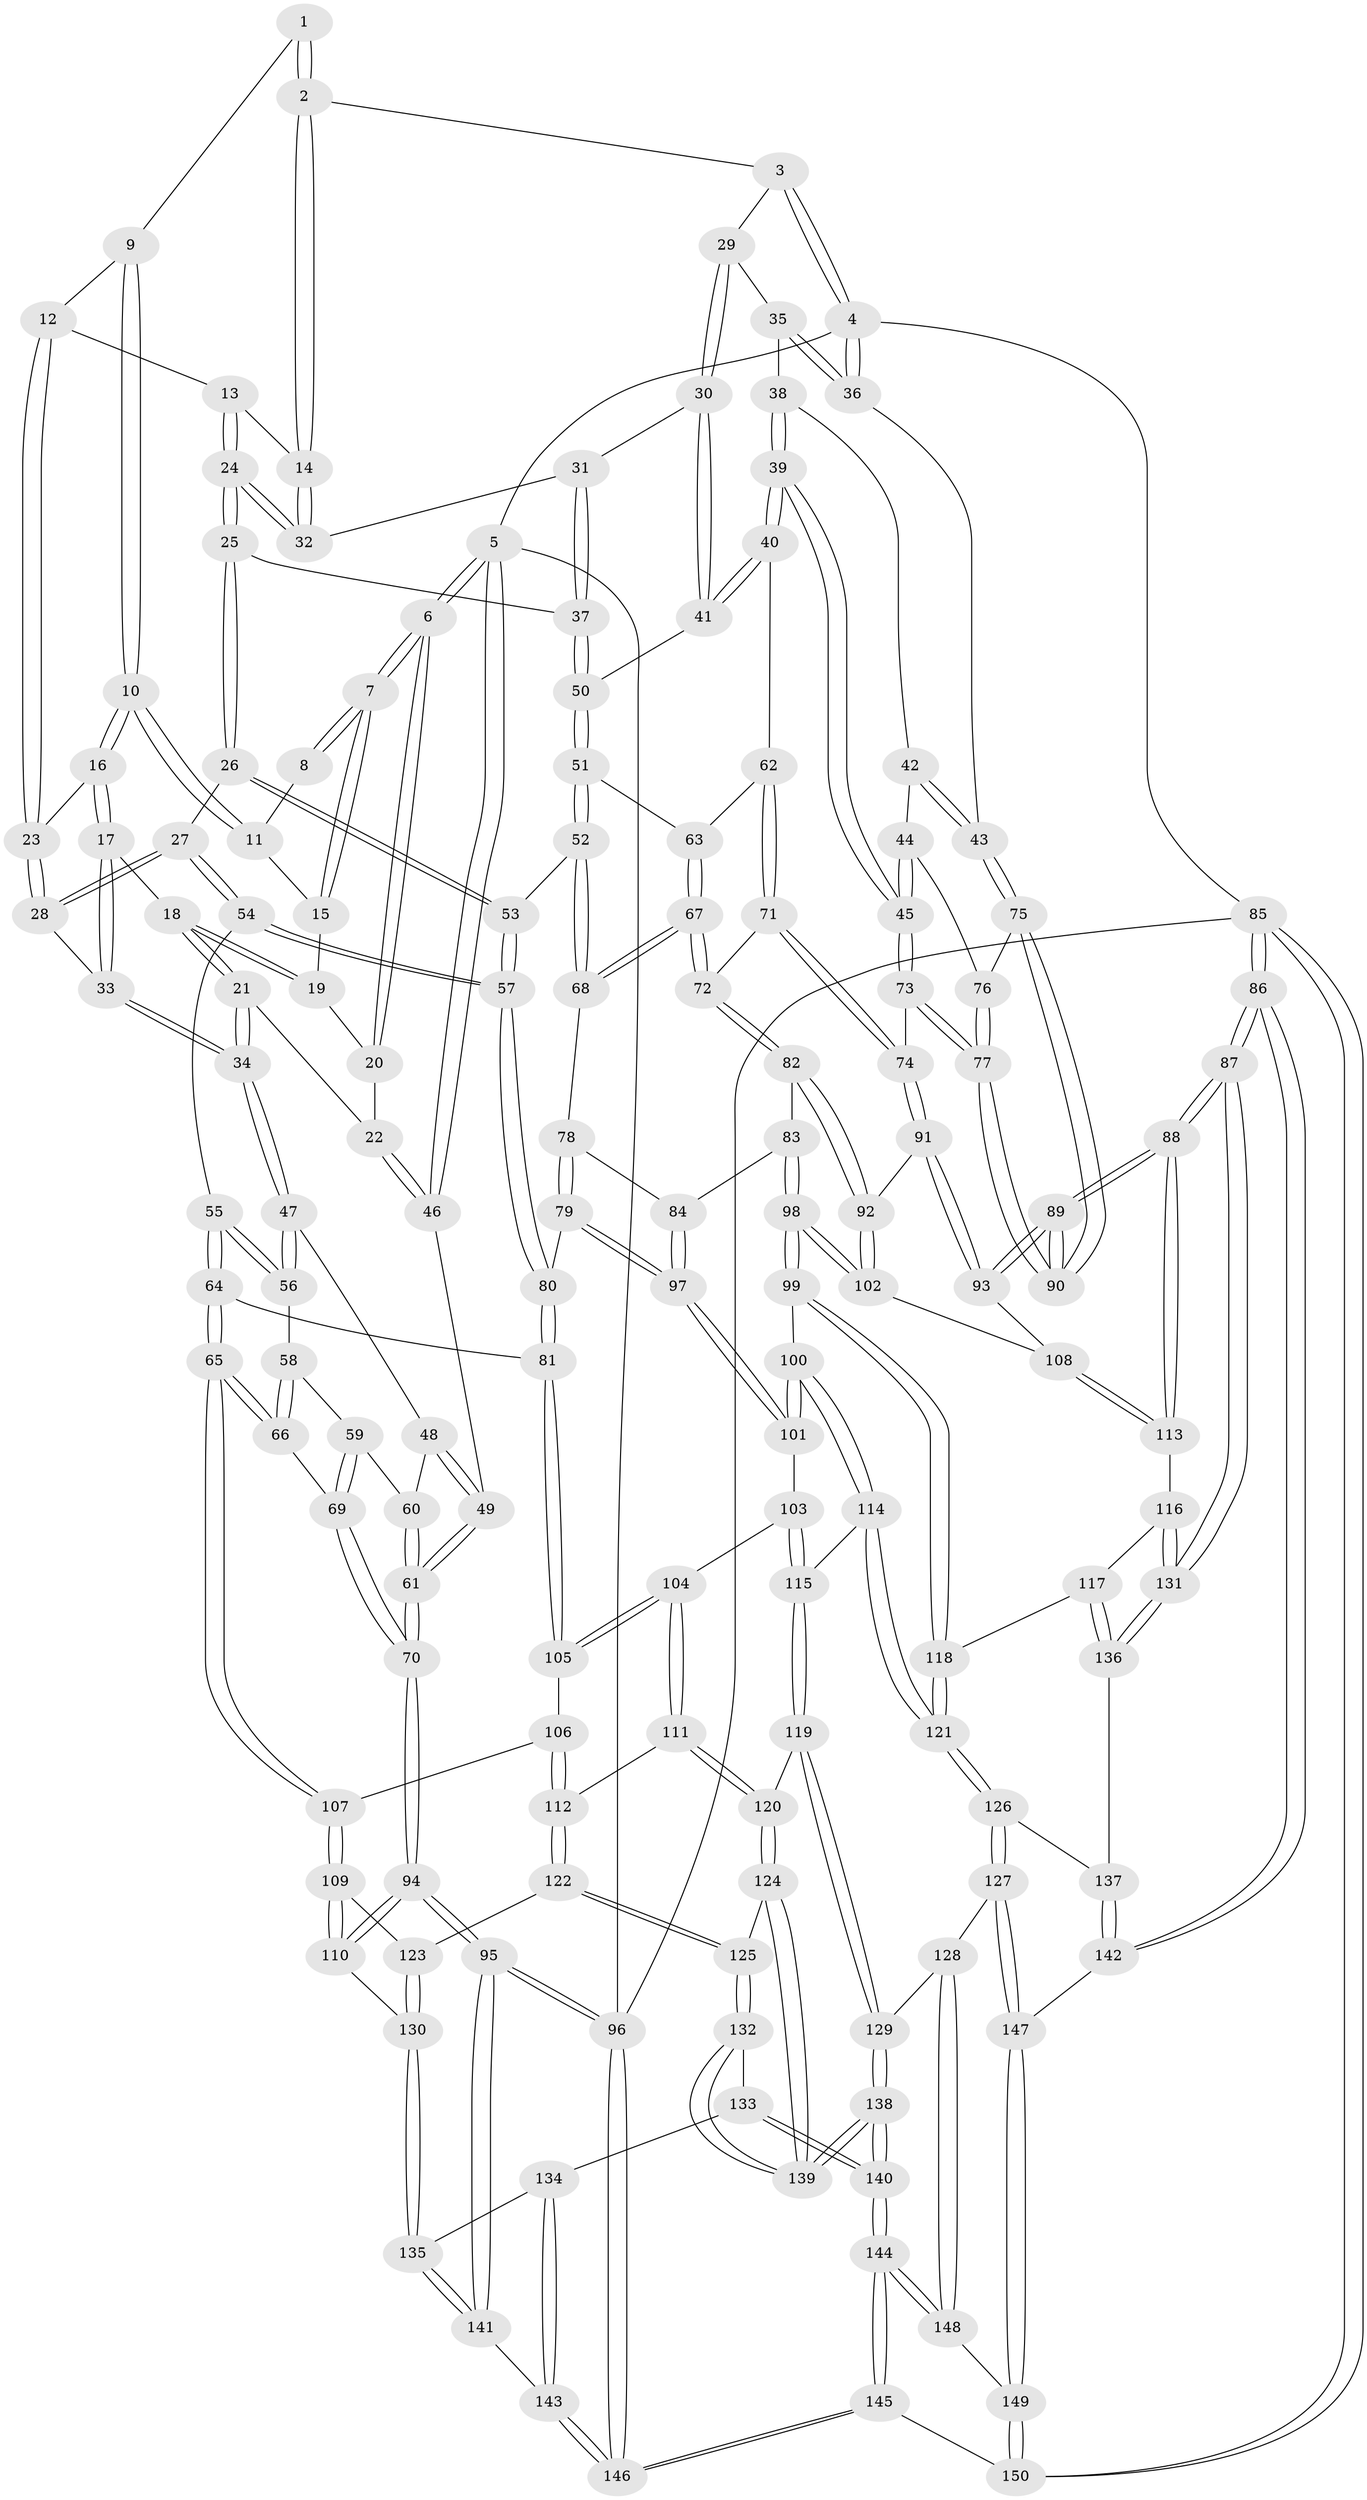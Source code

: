 // Generated by graph-tools (version 1.1) at 2025/03/03/09/25 03:03:27]
// undirected, 150 vertices, 372 edges
graph export_dot {
graph [start="1"]
  node [color=gray90,style=filled];
  1 [pos="+0.26745365655940745+0"];
  2 [pos="+0.6368643547412024+0"];
  3 [pos="+0.71683586682189+0"];
  4 [pos="+1+0"];
  5 [pos="+0+0"];
  6 [pos="+0+0"];
  7 [pos="+0+0"];
  8 [pos="+0.24202080416079477+0"];
  9 [pos="+0.2711226303289291+0"];
  10 [pos="+0.21108917942504546+0.09052665053041083"];
  11 [pos="+0.13536915983456765+0.01831471026904052"];
  12 [pos="+0.3309457015228082+0.05072529578990357"];
  13 [pos="+0.38041735821431233+0.06623229030485753"];
  14 [pos="+0.5556109659478491+0"];
  15 [pos="+0.1044318674821915+0.051821808612566495"];
  16 [pos="+0.21268482264678973+0.10328539446775953"];
  17 [pos="+0.18970013854233755+0.12948945636003376"];
  18 [pos="+0.15924454966700888+0.11569809290599833"];
  19 [pos="+0.1014291292603984+0.0580346495003562"];
  20 [pos="+0.09395823295667917+0.06151898250564225"];
  21 [pos="+0.038646340698141324+0.14896768838520613"];
  22 [pos="+0+0.12885142565413132"];
  23 [pos="+0.3006057780915056+0.10283386482935145"];
  24 [pos="+0.4284423737822512+0.16608346711440836"];
  25 [pos="+0.41791908102418746+0.1953624271061345"];
  26 [pos="+0.387148718830984+0.22205091704095295"];
  27 [pos="+0.36681168534376074+0.22393665788784758"];
  28 [pos="+0.34181991394743166+0.20495533130170876"];
  29 [pos="+0.7809353282819431+0.07413506953800963"];
  30 [pos="+0.7107935882863066+0.1742137137477016"];
  31 [pos="+0.5792010541765781+0.13606554870064425"];
  32 [pos="+0.5476887408236301+0.03930265779331056"];
  33 [pos="+0.1848310750781339+0.20462887111865166"];
  34 [pos="+0.1559110440780198+0.24323489468988144"];
  35 [pos="+0.8230223243029443+0.11286170422107211"];
  36 [pos="+1+0.03746287963330978"];
  37 [pos="+0.5608109409305024+0.22213939789412313"];
  38 [pos="+0.8343464312661141+0.13336483771149643"];
  39 [pos="+0.840284226963964+0.30832778414314005"];
  40 [pos="+0.7866012094548609+0.3047943519983172"];
  41 [pos="+0.7029214537066638+0.23286058359488784"];
  42 [pos="+0.9384463105453938+0.18389223779576577"];
  43 [pos="+1+0.14446576818489282"];
  44 [pos="+0.8619543517357168+0.30732044736422426"];
  45 [pos="+0.8407296907482298+0.30860484212680533"];
  46 [pos="+0+0.12981026724233613"];
  47 [pos="+0.15415029678076175+0.2562292448001873"];
  48 [pos="+0.1363406857323377+0.2601177829771981"];
  49 [pos="+0+0.28348989519129436"];
  50 [pos="+0.5926410964125214+0.28725256289130574"];
  51 [pos="+0.5917980785358085+0.29014892436825734"];
  52 [pos="+0.5766571099554509+0.31278418860583584"];
  53 [pos="+0.48206243375135205+0.35435891603909925"];
  54 [pos="+0.29864671044219515+0.3331949921546082"];
  55 [pos="+0.2668818569175484+0.35726512207170735"];
  56 [pos="+0.1676023666336499+0.2905434083751021"];
  57 [pos="+0.4630848774087173+0.39605069119830466"];
  58 [pos="+0.14321101334706857+0.32629273618090404"];
  59 [pos="+0.0822527613642119+0.3614452074569666"];
  60 [pos="+0.03897742501640606+0.3373273738182857"];
  61 [pos="+0+0.2999310334026816"];
  62 [pos="+0.7734630919325215+0.3173922423257074"];
  63 [pos="+0.6955387762322848+0.354779297658296"];
  64 [pos="+0.26607775984641974+0.42054944761806645"];
  65 [pos="+0.1337970684272097+0.5084694389139333"];
  66 [pos="+0.13008087840291904+0.5065424059252832"];
  67 [pos="+0.6821551326228125+0.43054976521180915"];
  68 [pos="+0.6173115571757849+0.4079270855123071"];
  69 [pos="+0.05803368294709089+0.4892799431297804"];
  70 [pos="+0+0.49810986442997884"];
  71 [pos="+0.7231704397974827+0.4583119937845757"];
  72 [pos="+0.7078536368143781+0.46060665363859266"];
  73 [pos="+0.8339146701814321+0.4639958671732776"];
  74 [pos="+0.8179798943632111+0.47571198670201287"];
  75 [pos="+1+0.2866590027066544"];
  76 [pos="+0.8930906680272624+0.3143149152726064"];
  77 [pos="+0.9682359607670262+0.48661691579885374"];
  78 [pos="+0.6091237247477436+0.4183180017237183"];
  79 [pos="+0.5129391260336424+0.4991295148760195"];
  80 [pos="+0.45620159474518224+0.4639511073607572"];
  81 [pos="+0.3694215062636091+0.5061079744850232"];
  82 [pos="+0.7072177273600305+0.4617356559429375"];
  83 [pos="+0.6312219687382908+0.5236592462339446"];
  84 [pos="+0.6258990071706306+0.5228361643184414"];
  85 [pos="+1+1"];
  86 [pos="+1+1"];
  87 [pos="+1+0.9991664505312396"];
  88 [pos="+1+0.6475855936568394"];
  89 [pos="+1+0.6378981407520831"];
  90 [pos="+1+0.5664873654701572"];
  91 [pos="+0.810920475764754+0.557093493738146"];
  92 [pos="+0.7210022650714437+0.5605045458239799"];
  93 [pos="+0.8120479206851132+0.5604455809791469"];
  94 [pos="+0+0.6430652590454146"];
  95 [pos="+0+1"];
  96 [pos="+0+1"];
  97 [pos="+0.5319502740863572+0.5245650275895681"];
  98 [pos="+0.6751710705441194+0.6138921016784085"];
  99 [pos="+0.6680513258061405+0.6434219541782228"];
  100 [pos="+0.5813003026401915+0.6349655403940618"];
  101 [pos="+0.532260622990814+0.557766980050491"];
  102 [pos="+0.6881424061268313+0.6028917185583197"];
  103 [pos="+0.48096961422873824+0.6153949165588528"];
  104 [pos="+0.41805983446053846+0.6249570163153839"];
  105 [pos="+0.3577147602804529+0.5466247552228779"];
  106 [pos="+0.34278885425936667+0.5593241213577075"];
  107 [pos="+0.17631214065157153+0.6116816155358914"];
  108 [pos="+0.8065116035938182+0.59718379560104"];
  109 [pos="+0.1741944872460633+0.6265756550451193"];
  110 [pos="+0+0.6672588789565636"];
  111 [pos="+0.41487634269245127+0.6782529879405796"];
  112 [pos="+0.32210397917326417+0.6884482990722002"];
  113 [pos="+0.8087867343531355+0.6280326813915109"];
  114 [pos="+0.5386072353403949+0.6917667035730658"];
  115 [pos="+0.5119798424256888+0.6938805434274733"];
  116 [pos="+0.7878158527155553+0.6801554414240273"];
  117 [pos="+0.7283566381171265+0.6974487466776089"];
  118 [pos="+0.691066200580898+0.6859776678435993"];
  119 [pos="+0.46395405184838456+0.7248159495061105"];
  120 [pos="+0.44175949503855977+0.7208414198061133"];
  121 [pos="+0.6100606107789547+0.7833165107499251"];
  122 [pos="+0.3130506302923795+0.6976905321012221"];
  123 [pos="+0.17659978038217466+0.638613404695625"];
  124 [pos="+0.4194310788647084+0.7423393491560949"];
  125 [pos="+0.3157589869027969+0.7417355269203074"];
  126 [pos="+0.6037065040724101+0.8198106707182724"];
  127 [pos="+0.6017729274312903+0.8225782562768311"];
  128 [pos="+0.5550565770561193+0.8441051122160396"];
  129 [pos="+0.5163704467294913+0.8339735821673953"];
  130 [pos="+0.14811561390208924+0.7718166294213368"];
  131 [pos="+1+0.9418871710028655"];
  132 [pos="+0.30124009052405526+0.7797514788656247"];
  133 [pos="+0.24349329259971758+0.7944123576642159"];
  134 [pos="+0.17202468091480175+0.8005904523703614"];
  135 [pos="+0.1481932800570553+0.772192981167045"];
  136 [pos="+0.7584069531700028+0.8222348808353367"];
  137 [pos="+0.7514834061165804+0.8253725722718032"];
  138 [pos="+0.38825664074640237+0.8773319225386796"];
  139 [pos="+0.38195046188753584+0.8611238502691806"];
  140 [pos="+0.3530970391080154+0.988115891120645"];
  141 [pos="+0+0.8790558213154305"];
  142 [pos="+0.6974525014432981+0.9323476760421898"];
  143 [pos="+0.1766040541074995+0.9039368549450101"];
  144 [pos="+0.3282049711561243+1"];
  145 [pos="+0.29883494704508523+1"];
  146 [pos="+0.25971281846890354+1"];
  147 [pos="+0.6788701053384767+0.9355583867768952"];
  148 [pos="+0.5512294189755771+0.8800720973389862"];
  149 [pos="+0.5905395043133825+1"];
  150 [pos="+0.5581118445523585+1"];
  1 -- 2;
  1 -- 2;
  1 -- 9;
  2 -- 3;
  2 -- 14;
  2 -- 14;
  3 -- 4;
  3 -- 4;
  3 -- 29;
  4 -- 5;
  4 -- 36;
  4 -- 36;
  4 -- 85;
  5 -- 6;
  5 -- 6;
  5 -- 46;
  5 -- 46;
  5 -- 96;
  6 -- 7;
  6 -- 7;
  6 -- 20;
  6 -- 20;
  7 -- 8;
  7 -- 8;
  7 -- 15;
  7 -- 15;
  8 -- 11;
  9 -- 10;
  9 -- 10;
  9 -- 12;
  10 -- 11;
  10 -- 11;
  10 -- 16;
  10 -- 16;
  11 -- 15;
  12 -- 13;
  12 -- 23;
  12 -- 23;
  13 -- 14;
  13 -- 24;
  13 -- 24;
  14 -- 32;
  14 -- 32;
  15 -- 19;
  16 -- 17;
  16 -- 17;
  16 -- 23;
  17 -- 18;
  17 -- 33;
  17 -- 33;
  18 -- 19;
  18 -- 19;
  18 -- 21;
  18 -- 21;
  19 -- 20;
  20 -- 22;
  21 -- 22;
  21 -- 34;
  21 -- 34;
  22 -- 46;
  22 -- 46;
  23 -- 28;
  23 -- 28;
  24 -- 25;
  24 -- 25;
  24 -- 32;
  24 -- 32;
  25 -- 26;
  25 -- 26;
  25 -- 37;
  26 -- 27;
  26 -- 53;
  26 -- 53;
  27 -- 28;
  27 -- 28;
  27 -- 54;
  27 -- 54;
  28 -- 33;
  29 -- 30;
  29 -- 30;
  29 -- 35;
  30 -- 31;
  30 -- 41;
  30 -- 41;
  31 -- 32;
  31 -- 37;
  31 -- 37;
  33 -- 34;
  33 -- 34;
  34 -- 47;
  34 -- 47;
  35 -- 36;
  35 -- 36;
  35 -- 38;
  36 -- 43;
  37 -- 50;
  37 -- 50;
  38 -- 39;
  38 -- 39;
  38 -- 42;
  39 -- 40;
  39 -- 40;
  39 -- 45;
  39 -- 45;
  40 -- 41;
  40 -- 41;
  40 -- 62;
  41 -- 50;
  42 -- 43;
  42 -- 43;
  42 -- 44;
  43 -- 75;
  43 -- 75;
  44 -- 45;
  44 -- 45;
  44 -- 76;
  45 -- 73;
  45 -- 73;
  46 -- 49;
  47 -- 48;
  47 -- 56;
  47 -- 56;
  48 -- 49;
  48 -- 49;
  48 -- 60;
  49 -- 61;
  49 -- 61;
  50 -- 51;
  50 -- 51;
  51 -- 52;
  51 -- 52;
  51 -- 63;
  52 -- 53;
  52 -- 68;
  52 -- 68;
  53 -- 57;
  53 -- 57;
  54 -- 55;
  54 -- 57;
  54 -- 57;
  55 -- 56;
  55 -- 56;
  55 -- 64;
  55 -- 64;
  56 -- 58;
  57 -- 80;
  57 -- 80;
  58 -- 59;
  58 -- 66;
  58 -- 66;
  59 -- 60;
  59 -- 69;
  59 -- 69;
  60 -- 61;
  60 -- 61;
  61 -- 70;
  61 -- 70;
  62 -- 63;
  62 -- 71;
  62 -- 71;
  63 -- 67;
  63 -- 67;
  64 -- 65;
  64 -- 65;
  64 -- 81;
  65 -- 66;
  65 -- 66;
  65 -- 107;
  65 -- 107;
  66 -- 69;
  67 -- 68;
  67 -- 68;
  67 -- 72;
  67 -- 72;
  68 -- 78;
  69 -- 70;
  69 -- 70;
  70 -- 94;
  70 -- 94;
  71 -- 72;
  71 -- 74;
  71 -- 74;
  72 -- 82;
  72 -- 82;
  73 -- 74;
  73 -- 77;
  73 -- 77;
  74 -- 91;
  74 -- 91;
  75 -- 76;
  75 -- 90;
  75 -- 90;
  76 -- 77;
  76 -- 77;
  77 -- 90;
  77 -- 90;
  78 -- 79;
  78 -- 79;
  78 -- 84;
  79 -- 80;
  79 -- 97;
  79 -- 97;
  80 -- 81;
  80 -- 81;
  81 -- 105;
  81 -- 105;
  82 -- 83;
  82 -- 92;
  82 -- 92;
  83 -- 84;
  83 -- 98;
  83 -- 98;
  84 -- 97;
  84 -- 97;
  85 -- 86;
  85 -- 86;
  85 -- 150;
  85 -- 150;
  85 -- 96;
  86 -- 87;
  86 -- 87;
  86 -- 142;
  86 -- 142;
  87 -- 88;
  87 -- 88;
  87 -- 131;
  87 -- 131;
  88 -- 89;
  88 -- 89;
  88 -- 113;
  88 -- 113;
  89 -- 90;
  89 -- 90;
  89 -- 93;
  89 -- 93;
  91 -- 92;
  91 -- 93;
  91 -- 93;
  92 -- 102;
  92 -- 102;
  93 -- 108;
  94 -- 95;
  94 -- 95;
  94 -- 110;
  94 -- 110;
  95 -- 96;
  95 -- 96;
  95 -- 141;
  95 -- 141;
  96 -- 146;
  96 -- 146;
  97 -- 101;
  97 -- 101;
  98 -- 99;
  98 -- 99;
  98 -- 102;
  98 -- 102;
  99 -- 100;
  99 -- 118;
  99 -- 118;
  100 -- 101;
  100 -- 101;
  100 -- 114;
  100 -- 114;
  101 -- 103;
  102 -- 108;
  103 -- 104;
  103 -- 115;
  103 -- 115;
  104 -- 105;
  104 -- 105;
  104 -- 111;
  104 -- 111;
  105 -- 106;
  106 -- 107;
  106 -- 112;
  106 -- 112;
  107 -- 109;
  107 -- 109;
  108 -- 113;
  108 -- 113;
  109 -- 110;
  109 -- 110;
  109 -- 123;
  110 -- 130;
  111 -- 112;
  111 -- 120;
  111 -- 120;
  112 -- 122;
  112 -- 122;
  113 -- 116;
  114 -- 115;
  114 -- 121;
  114 -- 121;
  115 -- 119;
  115 -- 119;
  116 -- 117;
  116 -- 131;
  116 -- 131;
  117 -- 118;
  117 -- 136;
  117 -- 136;
  118 -- 121;
  118 -- 121;
  119 -- 120;
  119 -- 129;
  119 -- 129;
  120 -- 124;
  120 -- 124;
  121 -- 126;
  121 -- 126;
  122 -- 123;
  122 -- 125;
  122 -- 125;
  123 -- 130;
  123 -- 130;
  124 -- 125;
  124 -- 139;
  124 -- 139;
  125 -- 132;
  125 -- 132;
  126 -- 127;
  126 -- 127;
  126 -- 137;
  127 -- 128;
  127 -- 147;
  127 -- 147;
  128 -- 129;
  128 -- 148;
  128 -- 148;
  129 -- 138;
  129 -- 138;
  130 -- 135;
  130 -- 135;
  131 -- 136;
  131 -- 136;
  132 -- 133;
  132 -- 139;
  132 -- 139;
  133 -- 134;
  133 -- 140;
  133 -- 140;
  134 -- 135;
  134 -- 143;
  134 -- 143;
  135 -- 141;
  135 -- 141;
  136 -- 137;
  137 -- 142;
  137 -- 142;
  138 -- 139;
  138 -- 139;
  138 -- 140;
  138 -- 140;
  140 -- 144;
  140 -- 144;
  141 -- 143;
  142 -- 147;
  143 -- 146;
  143 -- 146;
  144 -- 145;
  144 -- 145;
  144 -- 148;
  144 -- 148;
  145 -- 146;
  145 -- 146;
  145 -- 150;
  147 -- 149;
  147 -- 149;
  148 -- 149;
  149 -- 150;
  149 -- 150;
}
